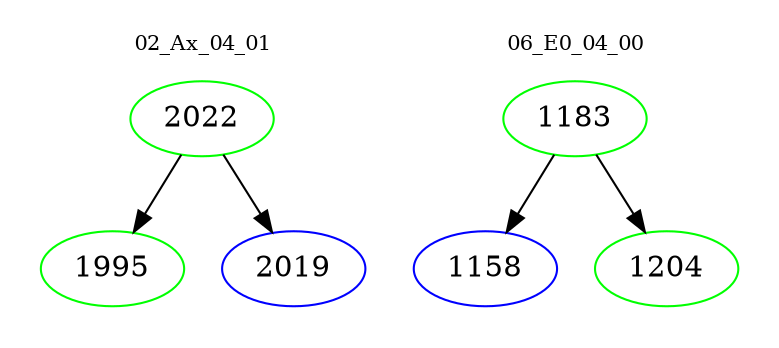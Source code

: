 digraph{
subgraph cluster_0 {
color = white
label = "02_Ax_04_01";
fontsize=10;
T0_2022 [label="2022", color="green"]
T0_2022 -> T0_1995 [color="black"]
T0_1995 [label="1995", color="green"]
T0_2022 -> T0_2019 [color="black"]
T0_2019 [label="2019", color="blue"]
}
subgraph cluster_1 {
color = white
label = "06_E0_04_00";
fontsize=10;
T1_1183 [label="1183", color="green"]
T1_1183 -> T1_1158 [color="black"]
T1_1158 [label="1158", color="blue"]
T1_1183 -> T1_1204 [color="black"]
T1_1204 [label="1204", color="green"]
}
}
